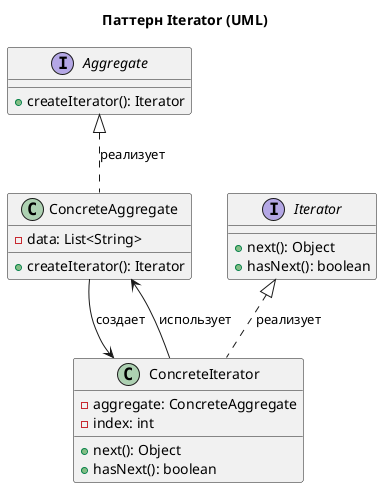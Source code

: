 @startuml IteratorPatternUML
title Паттерн Iterator (UML)

interface Aggregate {
    + createIterator(): Iterator
}

interface Iterator {
    + next(): Object
    + hasNext(): boolean
}

class ConcreteAggregate {
    - data: List<String>
    + createIterator(): Iterator
}

class ConcreteIterator {
    - aggregate: ConcreteAggregate
    - index: int
    + next(): Object
    + hasNext(): boolean
}

Aggregate <|.. ConcreteAggregate : реализует
Iterator <|.. ConcreteIterator : реализует
ConcreteAggregate --> ConcreteIterator : создает
ConcreteIterator --> ConcreteAggregate : использует

@enduml